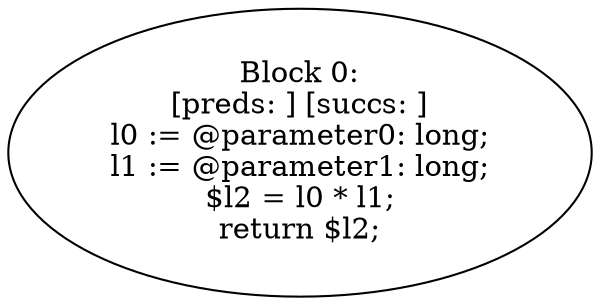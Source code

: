 digraph "unitGraph" {
    "Block 0:
[preds: ] [succs: ]
l0 := @parameter0: long;
l1 := @parameter1: long;
$l2 = l0 * l1;
return $l2;
"
}
